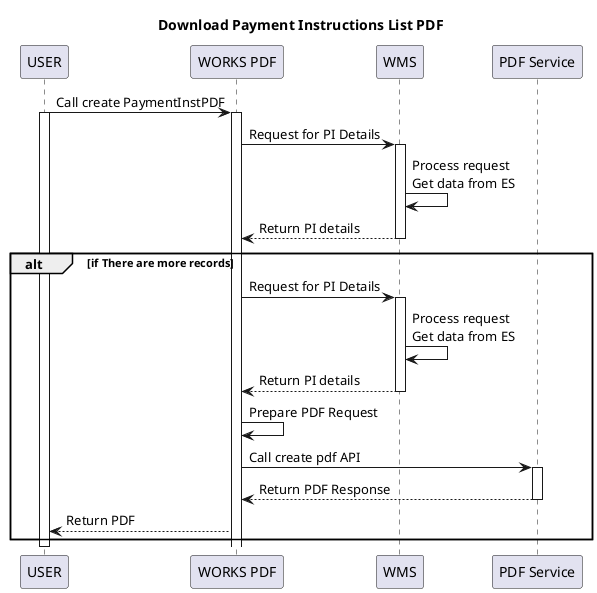 @startuml
title Download Payment Instructions List PDF
'https://plantuml.com/sequence-diagram
'autonumber
participant USER as USER order 1
participant WorksPDF as "WORKS PDF" order 2
participant WMS as WMS order 3
participant PDF as "PDF Service" order 4

USER -> WorksPDF: Call create PaymentInstPDF
activate USER
activate WorksPDF
WorksPDF -> WMS: Request for PI Details
activate WMS
WMS -> WMS: Process request \nGet data from ES
WorksPDF <-- WMS: Return PI details
deactivate WMS
alt if There are more records
WorksPDF -> WMS: Request for PI Details
activate WMS
WMS -> WMS: Process request \nGet data from ES
WorksPDF <-- WMS: Return PI details
deactivate WMS
WorksPDF -> WorksPDF: Prepare PDF Request
WorksPDF -> PDF: Call create pdf API
activate PDF
WorksPDF <-- PDF: Return PDF Response
deactivate PDF
USER <-- WorksPDF: Return PDF
end
deactivate USER
@enduml


